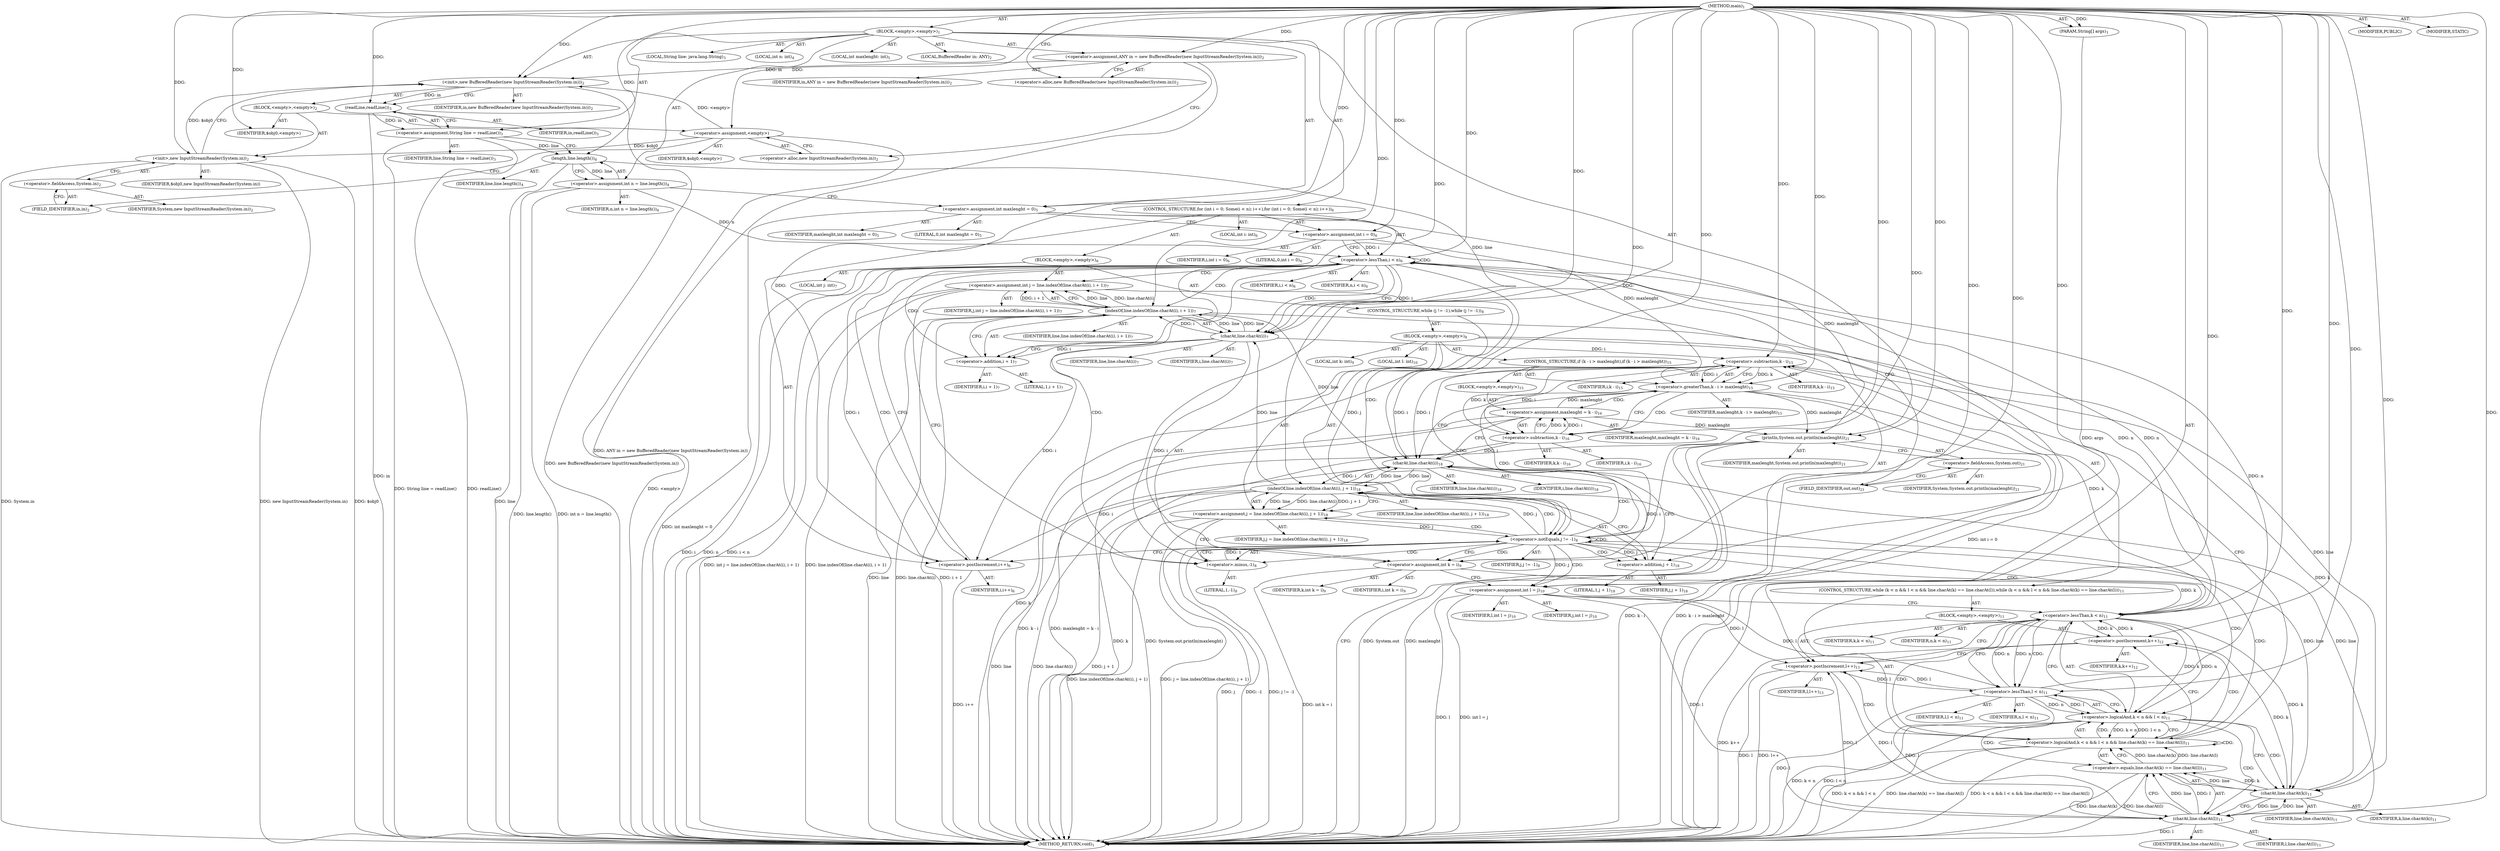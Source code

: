 digraph "main" {  
"19" [label = <(METHOD,main)<SUB>1</SUB>> ]
"20" [label = <(PARAM,String[] args)<SUB>1</SUB>> ]
"21" [label = <(BLOCK,&lt;empty&gt;,&lt;empty&gt;)<SUB>1</SUB>> ]
"4" [label = <(LOCAL,BufferedReader in: ANY)<SUB>2</SUB>> ]
"22" [label = <(&lt;operator&gt;.assignment,ANY in = new BufferedReader(new InputStreamReader(System.in)))<SUB>2</SUB>> ]
"23" [label = <(IDENTIFIER,in,ANY in = new BufferedReader(new InputStreamReader(System.in)))<SUB>2</SUB>> ]
"24" [label = <(&lt;operator&gt;.alloc,new BufferedReader(new InputStreamReader(System.in)))<SUB>2</SUB>> ]
"25" [label = <(&lt;init&gt;,new BufferedReader(new InputStreamReader(System.in)))<SUB>2</SUB>> ]
"3" [label = <(IDENTIFIER,in,new BufferedReader(new InputStreamReader(System.in)))<SUB>2</SUB>> ]
"26" [label = <(BLOCK,&lt;empty&gt;,&lt;empty&gt;)<SUB>2</SUB>> ]
"27" [label = <(&lt;operator&gt;.assignment,&lt;empty&gt;)> ]
"28" [label = <(IDENTIFIER,$obj0,&lt;empty&gt;)> ]
"29" [label = <(&lt;operator&gt;.alloc,new InputStreamReader(System.in))<SUB>2</SUB>> ]
"30" [label = <(&lt;init&gt;,new InputStreamReader(System.in))<SUB>2</SUB>> ]
"31" [label = <(IDENTIFIER,$obj0,new InputStreamReader(System.in))> ]
"32" [label = <(&lt;operator&gt;.fieldAccess,System.in)<SUB>2</SUB>> ]
"33" [label = <(IDENTIFIER,System,new InputStreamReader(System.in))<SUB>2</SUB>> ]
"34" [label = <(FIELD_IDENTIFIER,in,in)<SUB>2</SUB>> ]
"35" [label = <(IDENTIFIER,$obj0,&lt;empty&gt;)> ]
"36" [label = <(LOCAL,String line: java.lang.String)<SUB>3</SUB>> ]
"37" [label = <(&lt;operator&gt;.assignment,String line = readLine())<SUB>3</SUB>> ]
"38" [label = <(IDENTIFIER,line,String line = readLine())<SUB>3</SUB>> ]
"39" [label = <(readLine,readLine())<SUB>3</SUB>> ]
"40" [label = <(IDENTIFIER,in,readLine())<SUB>3</SUB>> ]
"41" [label = <(LOCAL,int n: int)<SUB>4</SUB>> ]
"42" [label = <(&lt;operator&gt;.assignment,int n = line.length())<SUB>4</SUB>> ]
"43" [label = <(IDENTIFIER,n,int n = line.length())<SUB>4</SUB>> ]
"44" [label = <(length,line.length())<SUB>4</SUB>> ]
"45" [label = <(IDENTIFIER,line,line.length())<SUB>4</SUB>> ]
"46" [label = <(LOCAL,int maxlenght: int)<SUB>5</SUB>> ]
"47" [label = <(&lt;operator&gt;.assignment,int maxlenght = 0)<SUB>5</SUB>> ]
"48" [label = <(IDENTIFIER,maxlenght,int maxlenght = 0)<SUB>5</SUB>> ]
"49" [label = <(LITERAL,0,int maxlenght = 0)<SUB>5</SUB>> ]
"50" [label = <(CONTROL_STRUCTURE,for (int i = 0; Some(i &lt; n); i++),for (int i = 0; Some(i &lt; n); i++))<SUB>6</SUB>> ]
"51" [label = <(LOCAL,int i: int)<SUB>6</SUB>> ]
"52" [label = <(&lt;operator&gt;.assignment,int i = 0)<SUB>6</SUB>> ]
"53" [label = <(IDENTIFIER,i,int i = 0)<SUB>6</SUB>> ]
"54" [label = <(LITERAL,0,int i = 0)<SUB>6</SUB>> ]
"55" [label = <(&lt;operator&gt;.lessThan,i &lt; n)<SUB>6</SUB>> ]
"56" [label = <(IDENTIFIER,i,i &lt; n)<SUB>6</SUB>> ]
"57" [label = <(IDENTIFIER,n,i &lt; n)<SUB>6</SUB>> ]
"58" [label = <(&lt;operator&gt;.postIncrement,i++)<SUB>6</SUB>> ]
"59" [label = <(IDENTIFIER,i,i++)<SUB>6</SUB>> ]
"60" [label = <(BLOCK,&lt;empty&gt;,&lt;empty&gt;)<SUB>6</SUB>> ]
"61" [label = <(LOCAL,int j: int)<SUB>7</SUB>> ]
"62" [label = <(&lt;operator&gt;.assignment,int j = line.indexOf(line.charAt(i), i + 1))<SUB>7</SUB>> ]
"63" [label = <(IDENTIFIER,j,int j = line.indexOf(line.charAt(i), i + 1))<SUB>7</SUB>> ]
"64" [label = <(indexOf,line.indexOf(line.charAt(i), i + 1))<SUB>7</SUB>> ]
"65" [label = <(IDENTIFIER,line,line.indexOf(line.charAt(i), i + 1))<SUB>7</SUB>> ]
"66" [label = <(charAt,line.charAt(i))<SUB>7</SUB>> ]
"67" [label = <(IDENTIFIER,line,line.charAt(i))<SUB>7</SUB>> ]
"68" [label = <(IDENTIFIER,i,line.charAt(i))<SUB>7</SUB>> ]
"69" [label = <(&lt;operator&gt;.addition,i + 1)<SUB>7</SUB>> ]
"70" [label = <(IDENTIFIER,i,i + 1)<SUB>7</SUB>> ]
"71" [label = <(LITERAL,1,i + 1)<SUB>7</SUB>> ]
"72" [label = <(CONTROL_STRUCTURE,while (j != -1),while (j != -1))<SUB>8</SUB>> ]
"73" [label = <(&lt;operator&gt;.notEquals,j != -1)<SUB>8</SUB>> ]
"74" [label = <(IDENTIFIER,j,j != -1)<SUB>8</SUB>> ]
"75" [label = <(&lt;operator&gt;.minus,-1)<SUB>8</SUB>> ]
"76" [label = <(LITERAL,1,-1)<SUB>8</SUB>> ]
"77" [label = <(BLOCK,&lt;empty&gt;,&lt;empty&gt;)<SUB>8</SUB>> ]
"78" [label = <(LOCAL,int k: int)<SUB>9</SUB>> ]
"79" [label = <(&lt;operator&gt;.assignment,int k = i)<SUB>9</SUB>> ]
"80" [label = <(IDENTIFIER,k,int k = i)<SUB>9</SUB>> ]
"81" [label = <(IDENTIFIER,i,int k = i)<SUB>9</SUB>> ]
"82" [label = <(LOCAL,int l: int)<SUB>10</SUB>> ]
"83" [label = <(&lt;operator&gt;.assignment,int l = j)<SUB>10</SUB>> ]
"84" [label = <(IDENTIFIER,l,int l = j)<SUB>10</SUB>> ]
"85" [label = <(IDENTIFIER,j,int l = j)<SUB>10</SUB>> ]
"86" [label = <(CONTROL_STRUCTURE,while (k &lt; n &amp;&amp; l &lt; n &amp;&amp; line.charAt(k) == line.charAt(l)),while (k &lt; n &amp;&amp; l &lt; n &amp;&amp; line.charAt(k) == line.charAt(l)))<SUB>11</SUB>> ]
"87" [label = <(&lt;operator&gt;.logicalAnd,k &lt; n &amp;&amp; l &lt; n &amp;&amp; line.charAt(k) == line.charAt(l))<SUB>11</SUB>> ]
"88" [label = <(&lt;operator&gt;.logicalAnd,k &lt; n &amp;&amp; l &lt; n)<SUB>11</SUB>> ]
"89" [label = <(&lt;operator&gt;.lessThan,k &lt; n)<SUB>11</SUB>> ]
"90" [label = <(IDENTIFIER,k,k &lt; n)<SUB>11</SUB>> ]
"91" [label = <(IDENTIFIER,n,k &lt; n)<SUB>11</SUB>> ]
"92" [label = <(&lt;operator&gt;.lessThan,l &lt; n)<SUB>11</SUB>> ]
"93" [label = <(IDENTIFIER,l,l &lt; n)<SUB>11</SUB>> ]
"94" [label = <(IDENTIFIER,n,l &lt; n)<SUB>11</SUB>> ]
"95" [label = <(&lt;operator&gt;.equals,line.charAt(k) == line.charAt(l))<SUB>11</SUB>> ]
"96" [label = <(charAt,line.charAt(k))<SUB>11</SUB>> ]
"97" [label = <(IDENTIFIER,line,line.charAt(k))<SUB>11</SUB>> ]
"98" [label = <(IDENTIFIER,k,line.charAt(k))<SUB>11</SUB>> ]
"99" [label = <(charAt,line.charAt(l))<SUB>11</SUB>> ]
"100" [label = <(IDENTIFIER,line,line.charAt(l))<SUB>11</SUB>> ]
"101" [label = <(IDENTIFIER,l,line.charAt(l))<SUB>11</SUB>> ]
"102" [label = <(BLOCK,&lt;empty&gt;,&lt;empty&gt;)<SUB>11</SUB>> ]
"103" [label = <(&lt;operator&gt;.postIncrement,k++)<SUB>12</SUB>> ]
"104" [label = <(IDENTIFIER,k,k++)<SUB>12</SUB>> ]
"105" [label = <(&lt;operator&gt;.postIncrement,l++)<SUB>13</SUB>> ]
"106" [label = <(IDENTIFIER,l,l++)<SUB>13</SUB>> ]
"107" [label = <(CONTROL_STRUCTURE,if (k - i &gt; maxlenght),if (k - i &gt; maxlenght))<SUB>15</SUB>> ]
"108" [label = <(&lt;operator&gt;.greaterThan,k - i &gt; maxlenght)<SUB>15</SUB>> ]
"109" [label = <(&lt;operator&gt;.subtraction,k - i)<SUB>15</SUB>> ]
"110" [label = <(IDENTIFIER,k,k - i)<SUB>15</SUB>> ]
"111" [label = <(IDENTIFIER,i,k - i)<SUB>15</SUB>> ]
"112" [label = <(IDENTIFIER,maxlenght,k - i &gt; maxlenght)<SUB>15</SUB>> ]
"113" [label = <(BLOCK,&lt;empty&gt;,&lt;empty&gt;)<SUB>15</SUB>> ]
"114" [label = <(&lt;operator&gt;.assignment,maxlenght = k - i)<SUB>16</SUB>> ]
"115" [label = <(IDENTIFIER,maxlenght,maxlenght = k - i)<SUB>16</SUB>> ]
"116" [label = <(&lt;operator&gt;.subtraction,k - i)<SUB>16</SUB>> ]
"117" [label = <(IDENTIFIER,k,k - i)<SUB>16</SUB>> ]
"118" [label = <(IDENTIFIER,i,k - i)<SUB>16</SUB>> ]
"119" [label = <(&lt;operator&gt;.assignment,j = line.indexOf(line.charAt(i), j + 1))<SUB>18</SUB>> ]
"120" [label = <(IDENTIFIER,j,j = line.indexOf(line.charAt(i), j + 1))<SUB>18</SUB>> ]
"121" [label = <(indexOf,line.indexOf(line.charAt(i), j + 1))<SUB>18</SUB>> ]
"122" [label = <(IDENTIFIER,line,line.indexOf(line.charAt(i), j + 1))<SUB>18</SUB>> ]
"123" [label = <(charAt,line.charAt(i))<SUB>18</SUB>> ]
"124" [label = <(IDENTIFIER,line,line.charAt(i))<SUB>18</SUB>> ]
"125" [label = <(IDENTIFIER,i,line.charAt(i))<SUB>18</SUB>> ]
"126" [label = <(&lt;operator&gt;.addition,j + 1)<SUB>18</SUB>> ]
"127" [label = <(IDENTIFIER,j,j + 1)<SUB>18</SUB>> ]
"128" [label = <(LITERAL,1,j + 1)<SUB>18</SUB>> ]
"129" [label = <(println,System.out.println(maxlenght))<SUB>21</SUB>> ]
"130" [label = <(&lt;operator&gt;.fieldAccess,System.out)<SUB>21</SUB>> ]
"131" [label = <(IDENTIFIER,System,System.out.println(maxlenght))<SUB>21</SUB>> ]
"132" [label = <(FIELD_IDENTIFIER,out,out)<SUB>21</SUB>> ]
"133" [label = <(IDENTIFIER,maxlenght,System.out.println(maxlenght))<SUB>21</SUB>> ]
"134" [label = <(MODIFIER,PUBLIC)> ]
"135" [label = <(MODIFIER,STATIC)> ]
"136" [label = <(METHOD_RETURN,void)<SUB>1</SUB>> ]
  "19" -> "20"  [ label = "AST: "] 
  "19" -> "21"  [ label = "AST: "] 
  "19" -> "134"  [ label = "AST: "] 
  "19" -> "135"  [ label = "AST: "] 
  "19" -> "136"  [ label = "AST: "] 
  "21" -> "4"  [ label = "AST: "] 
  "21" -> "22"  [ label = "AST: "] 
  "21" -> "25"  [ label = "AST: "] 
  "21" -> "36"  [ label = "AST: "] 
  "21" -> "37"  [ label = "AST: "] 
  "21" -> "41"  [ label = "AST: "] 
  "21" -> "42"  [ label = "AST: "] 
  "21" -> "46"  [ label = "AST: "] 
  "21" -> "47"  [ label = "AST: "] 
  "21" -> "50"  [ label = "AST: "] 
  "21" -> "129"  [ label = "AST: "] 
  "22" -> "23"  [ label = "AST: "] 
  "22" -> "24"  [ label = "AST: "] 
  "25" -> "3"  [ label = "AST: "] 
  "25" -> "26"  [ label = "AST: "] 
  "26" -> "27"  [ label = "AST: "] 
  "26" -> "30"  [ label = "AST: "] 
  "26" -> "35"  [ label = "AST: "] 
  "27" -> "28"  [ label = "AST: "] 
  "27" -> "29"  [ label = "AST: "] 
  "30" -> "31"  [ label = "AST: "] 
  "30" -> "32"  [ label = "AST: "] 
  "32" -> "33"  [ label = "AST: "] 
  "32" -> "34"  [ label = "AST: "] 
  "37" -> "38"  [ label = "AST: "] 
  "37" -> "39"  [ label = "AST: "] 
  "39" -> "40"  [ label = "AST: "] 
  "42" -> "43"  [ label = "AST: "] 
  "42" -> "44"  [ label = "AST: "] 
  "44" -> "45"  [ label = "AST: "] 
  "47" -> "48"  [ label = "AST: "] 
  "47" -> "49"  [ label = "AST: "] 
  "50" -> "51"  [ label = "AST: "] 
  "50" -> "52"  [ label = "AST: "] 
  "50" -> "55"  [ label = "AST: "] 
  "50" -> "58"  [ label = "AST: "] 
  "50" -> "60"  [ label = "AST: "] 
  "52" -> "53"  [ label = "AST: "] 
  "52" -> "54"  [ label = "AST: "] 
  "55" -> "56"  [ label = "AST: "] 
  "55" -> "57"  [ label = "AST: "] 
  "58" -> "59"  [ label = "AST: "] 
  "60" -> "61"  [ label = "AST: "] 
  "60" -> "62"  [ label = "AST: "] 
  "60" -> "72"  [ label = "AST: "] 
  "62" -> "63"  [ label = "AST: "] 
  "62" -> "64"  [ label = "AST: "] 
  "64" -> "65"  [ label = "AST: "] 
  "64" -> "66"  [ label = "AST: "] 
  "64" -> "69"  [ label = "AST: "] 
  "66" -> "67"  [ label = "AST: "] 
  "66" -> "68"  [ label = "AST: "] 
  "69" -> "70"  [ label = "AST: "] 
  "69" -> "71"  [ label = "AST: "] 
  "72" -> "73"  [ label = "AST: "] 
  "72" -> "77"  [ label = "AST: "] 
  "73" -> "74"  [ label = "AST: "] 
  "73" -> "75"  [ label = "AST: "] 
  "75" -> "76"  [ label = "AST: "] 
  "77" -> "78"  [ label = "AST: "] 
  "77" -> "79"  [ label = "AST: "] 
  "77" -> "82"  [ label = "AST: "] 
  "77" -> "83"  [ label = "AST: "] 
  "77" -> "86"  [ label = "AST: "] 
  "77" -> "107"  [ label = "AST: "] 
  "77" -> "119"  [ label = "AST: "] 
  "79" -> "80"  [ label = "AST: "] 
  "79" -> "81"  [ label = "AST: "] 
  "83" -> "84"  [ label = "AST: "] 
  "83" -> "85"  [ label = "AST: "] 
  "86" -> "87"  [ label = "AST: "] 
  "86" -> "102"  [ label = "AST: "] 
  "87" -> "88"  [ label = "AST: "] 
  "87" -> "95"  [ label = "AST: "] 
  "88" -> "89"  [ label = "AST: "] 
  "88" -> "92"  [ label = "AST: "] 
  "89" -> "90"  [ label = "AST: "] 
  "89" -> "91"  [ label = "AST: "] 
  "92" -> "93"  [ label = "AST: "] 
  "92" -> "94"  [ label = "AST: "] 
  "95" -> "96"  [ label = "AST: "] 
  "95" -> "99"  [ label = "AST: "] 
  "96" -> "97"  [ label = "AST: "] 
  "96" -> "98"  [ label = "AST: "] 
  "99" -> "100"  [ label = "AST: "] 
  "99" -> "101"  [ label = "AST: "] 
  "102" -> "103"  [ label = "AST: "] 
  "102" -> "105"  [ label = "AST: "] 
  "103" -> "104"  [ label = "AST: "] 
  "105" -> "106"  [ label = "AST: "] 
  "107" -> "108"  [ label = "AST: "] 
  "107" -> "113"  [ label = "AST: "] 
  "108" -> "109"  [ label = "AST: "] 
  "108" -> "112"  [ label = "AST: "] 
  "109" -> "110"  [ label = "AST: "] 
  "109" -> "111"  [ label = "AST: "] 
  "113" -> "114"  [ label = "AST: "] 
  "114" -> "115"  [ label = "AST: "] 
  "114" -> "116"  [ label = "AST: "] 
  "116" -> "117"  [ label = "AST: "] 
  "116" -> "118"  [ label = "AST: "] 
  "119" -> "120"  [ label = "AST: "] 
  "119" -> "121"  [ label = "AST: "] 
  "121" -> "122"  [ label = "AST: "] 
  "121" -> "123"  [ label = "AST: "] 
  "121" -> "126"  [ label = "AST: "] 
  "123" -> "124"  [ label = "AST: "] 
  "123" -> "125"  [ label = "AST: "] 
  "126" -> "127"  [ label = "AST: "] 
  "126" -> "128"  [ label = "AST: "] 
  "129" -> "130"  [ label = "AST: "] 
  "129" -> "133"  [ label = "AST: "] 
  "130" -> "131"  [ label = "AST: "] 
  "130" -> "132"  [ label = "AST: "] 
  "22" -> "29"  [ label = "CFG: "] 
  "25" -> "39"  [ label = "CFG: "] 
  "37" -> "44"  [ label = "CFG: "] 
  "42" -> "47"  [ label = "CFG: "] 
  "47" -> "52"  [ label = "CFG: "] 
  "129" -> "136"  [ label = "CFG: "] 
  "24" -> "22"  [ label = "CFG: "] 
  "39" -> "37"  [ label = "CFG: "] 
  "44" -> "42"  [ label = "CFG: "] 
  "52" -> "55"  [ label = "CFG: "] 
  "55" -> "66"  [ label = "CFG: "] 
  "55" -> "132"  [ label = "CFG: "] 
  "58" -> "55"  [ label = "CFG: "] 
  "130" -> "129"  [ label = "CFG: "] 
  "27" -> "34"  [ label = "CFG: "] 
  "30" -> "25"  [ label = "CFG: "] 
  "62" -> "75"  [ label = "CFG: "] 
  "132" -> "130"  [ label = "CFG: "] 
  "29" -> "27"  [ label = "CFG: "] 
  "32" -> "30"  [ label = "CFG: "] 
  "64" -> "62"  [ label = "CFG: "] 
  "73" -> "79"  [ label = "CFG: "] 
  "73" -> "58"  [ label = "CFG: "] 
  "34" -> "32"  [ label = "CFG: "] 
  "66" -> "69"  [ label = "CFG: "] 
  "69" -> "64"  [ label = "CFG: "] 
  "75" -> "73"  [ label = "CFG: "] 
  "79" -> "83"  [ label = "CFG: "] 
  "83" -> "89"  [ label = "CFG: "] 
  "119" -> "75"  [ label = "CFG: "] 
  "87" -> "103"  [ label = "CFG: "] 
  "87" -> "109"  [ label = "CFG: "] 
  "108" -> "116"  [ label = "CFG: "] 
  "108" -> "123"  [ label = "CFG: "] 
  "121" -> "119"  [ label = "CFG: "] 
  "88" -> "87"  [ label = "CFG: "] 
  "88" -> "96"  [ label = "CFG: "] 
  "95" -> "87"  [ label = "CFG: "] 
  "103" -> "105"  [ label = "CFG: "] 
  "105" -> "89"  [ label = "CFG: "] 
  "109" -> "108"  [ label = "CFG: "] 
  "114" -> "123"  [ label = "CFG: "] 
  "123" -> "126"  [ label = "CFG: "] 
  "126" -> "121"  [ label = "CFG: "] 
  "89" -> "88"  [ label = "CFG: "] 
  "89" -> "92"  [ label = "CFG: "] 
  "92" -> "88"  [ label = "CFG: "] 
  "96" -> "99"  [ label = "CFG: "] 
  "99" -> "95"  [ label = "CFG: "] 
  "116" -> "114"  [ label = "CFG: "] 
  "19" -> "24"  [ label = "CFG: "] 
  "20" -> "136"  [ label = "DDG: args"] 
  "22" -> "136"  [ label = "DDG: ANY in = new BufferedReader(new InputStreamReader(System.in))"] 
  "27" -> "136"  [ label = "DDG: &lt;empty&gt;"] 
  "30" -> "136"  [ label = "DDG: $obj0"] 
  "30" -> "136"  [ label = "DDG: System.in"] 
  "30" -> "136"  [ label = "DDG: new InputStreamReader(System.in)"] 
  "25" -> "136"  [ label = "DDG: new BufferedReader(new InputStreamReader(System.in))"] 
  "39" -> "136"  [ label = "DDG: in"] 
  "37" -> "136"  [ label = "DDG: readLine()"] 
  "37" -> "136"  [ label = "DDG: String line = readLine()"] 
  "44" -> "136"  [ label = "DDG: line"] 
  "42" -> "136"  [ label = "DDG: line.length()"] 
  "42" -> "136"  [ label = "DDG: int n = line.length()"] 
  "47" -> "136"  [ label = "DDG: int maxlenght = 0"] 
  "52" -> "136"  [ label = "DDG: int i = 0"] 
  "55" -> "136"  [ label = "DDG: i"] 
  "55" -> "136"  [ label = "DDG: n"] 
  "55" -> "136"  [ label = "DDG: i &lt; n"] 
  "129" -> "136"  [ label = "DDG: System.out"] 
  "129" -> "136"  [ label = "DDG: maxlenght"] 
  "129" -> "136"  [ label = "DDG: System.out.println(maxlenght)"] 
  "64" -> "136"  [ label = "DDG: line"] 
  "64" -> "136"  [ label = "DDG: line.charAt(i)"] 
  "64" -> "136"  [ label = "DDG: i + 1"] 
  "62" -> "136"  [ label = "DDG: line.indexOf(line.charAt(i), i + 1)"] 
  "62" -> "136"  [ label = "DDG: int j = line.indexOf(line.charAt(i), i + 1)"] 
  "73" -> "136"  [ label = "DDG: j"] 
  "73" -> "136"  [ label = "DDG: -1"] 
  "73" -> "136"  [ label = "DDG: j != -1"] 
  "58" -> "136"  [ label = "DDG: i++"] 
  "79" -> "136"  [ label = "DDG: int k = i"] 
  "83" -> "136"  [ label = "DDG: l"] 
  "83" -> "136"  [ label = "DDG: int l = j"] 
  "88" -> "136"  [ label = "DDG: k &lt; n"] 
  "92" -> "136"  [ label = "DDG: l"] 
  "88" -> "136"  [ label = "DDG: l &lt; n"] 
  "87" -> "136"  [ label = "DDG: k &lt; n &amp;&amp; l &lt; n"] 
  "95" -> "136"  [ label = "DDG: line.charAt(k)"] 
  "99" -> "136"  [ label = "DDG: l"] 
  "95" -> "136"  [ label = "DDG: line.charAt(l)"] 
  "87" -> "136"  [ label = "DDG: line.charAt(k) == line.charAt(l)"] 
  "87" -> "136"  [ label = "DDG: k &lt; n &amp;&amp; l &lt; n &amp;&amp; line.charAt(k) == line.charAt(l)"] 
  "109" -> "136"  [ label = "DDG: k"] 
  "108" -> "136"  [ label = "DDG: k - i"] 
  "108" -> "136"  [ label = "DDG: k - i &gt; maxlenght"] 
  "116" -> "136"  [ label = "DDG: k"] 
  "114" -> "136"  [ label = "DDG: k - i"] 
  "114" -> "136"  [ label = "DDG: maxlenght = k - i"] 
  "121" -> "136"  [ label = "DDG: line"] 
  "121" -> "136"  [ label = "DDG: line.charAt(i)"] 
  "121" -> "136"  [ label = "DDG: j + 1"] 
  "119" -> "136"  [ label = "DDG: line.indexOf(line.charAt(i), j + 1)"] 
  "119" -> "136"  [ label = "DDG: j = line.indexOf(line.charAt(i), j + 1)"] 
  "103" -> "136"  [ label = "DDG: k++"] 
  "105" -> "136"  [ label = "DDG: l"] 
  "105" -> "136"  [ label = "DDG: l++"] 
  "19" -> "20"  [ label = "DDG: "] 
  "19" -> "22"  [ label = "DDG: "] 
  "39" -> "37"  [ label = "DDG: in"] 
  "44" -> "42"  [ label = "DDG: line"] 
  "19" -> "47"  [ label = "DDG: "] 
  "22" -> "25"  [ label = "DDG: in"] 
  "19" -> "25"  [ label = "DDG: "] 
  "27" -> "25"  [ label = "DDG: &lt;empty&gt;"] 
  "30" -> "25"  [ label = "DDG: $obj0"] 
  "19" -> "52"  [ label = "DDG: "] 
  "47" -> "129"  [ label = "DDG: maxlenght"] 
  "108" -> "129"  [ label = "DDG: maxlenght"] 
  "114" -> "129"  [ label = "DDG: maxlenght"] 
  "19" -> "129"  [ label = "DDG: "] 
  "19" -> "27"  [ label = "DDG: "] 
  "19" -> "35"  [ label = "DDG: "] 
  "25" -> "39"  [ label = "DDG: in"] 
  "19" -> "39"  [ label = "DDG: "] 
  "37" -> "44"  [ label = "DDG: line"] 
  "19" -> "44"  [ label = "DDG: "] 
  "52" -> "55"  [ label = "DDG: i"] 
  "58" -> "55"  [ label = "DDG: i"] 
  "19" -> "55"  [ label = "DDG: "] 
  "42" -> "55"  [ label = "DDG: n"] 
  "89" -> "55"  [ label = "DDG: n"] 
  "92" -> "55"  [ label = "DDG: n"] 
  "123" -> "58"  [ label = "DDG: i"] 
  "19" -> "58"  [ label = "DDG: "] 
  "66" -> "58"  [ label = "DDG: i"] 
  "64" -> "62"  [ label = "DDG: line"] 
  "64" -> "62"  [ label = "DDG: line.charAt(i)"] 
  "64" -> "62"  [ label = "DDG: i + 1"] 
  "27" -> "30"  [ label = "DDG: $obj0"] 
  "19" -> "30"  [ label = "DDG: "] 
  "66" -> "64"  [ label = "DDG: line"] 
  "19" -> "64"  [ label = "DDG: "] 
  "66" -> "64"  [ label = "DDG: i"] 
  "62" -> "73"  [ label = "DDG: j"] 
  "119" -> "73"  [ label = "DDG: j"] 
  "19" -> "73"  [ label = "DDG: "] 
  "75" -> "73"  [ label = "DDG: 1"] 
  "123" -> "79"  [ label = "DDG: i"] 
  "19" -> "79"  [ label = "DDG: "] 
  "66" -> "79"  [ label = "DDG: i"] 
  "73" -> "83"  [ label = "DDG: j"] 
  "19" -> "83"  [ label = "DDG: "] 
  "121" -> "119"  [ label = "DDG: line"] 
  "121" -> "119"  [ label = "DDG: line.charAt(i)"] 
  "121" -> "119"  [ label = "DDG: j + 1"] 
  "44" -> "66"  [ label = "DDG: line"] 
  "64" -> "66"  [ label = "DDG: line"] 
  "121" -> "66"  [ label = "DDG: line"] 
  "19" -> "66"  [ label = "DDG: "] 
  "55" -> "66"  [ label = "DDG: i"] 
  "66" -> "69"  [ label = "DDG: i"] 
  "19" -> "69"  [ label = "DDG: "] 
  "19" -> "75"  [ label = "DDG: "] 
  "88" -> "87"  [ label = "DDG: k &lt; n"] 
  "88" -> "87"  [ label = "DDG: l &lt; n"] 
  "95" -> "87"  [ label = "DDG: line.charAt(k)"] 
  "95" -> "87"  [ label = "DDG: line.charAt(l)"] 
  "109" -> "108"  [ label = "DDG: k"] 
  "109" -> "108"  [ label = "DDG: i"] 
  "47" -> "108"  [ label = "DDG: maxlenght"] 
  "114" -> "108"  [ label = "DDG: maxlenght"] 
  "19" -> "108"  [ label = "DDG: "] 
  "116" -> "114"  [ label = "DDG: k"] 
  "116" -> "114"  [ label = "DDG: i"] 
  "123" -> "121"  [ label = "DDG: line"] 
  "19" -> "121"  [ label = "DDG: "] 
  "123" -> "121"  [ label = "DDG: i"] 
  "73" -> "121"  [ label = "DDG: j"] 
  "89" -> "88"  [ label = "DDG: k"] 
  "89" -> "88"  [ label = "DDG: n"] 
  "92" -> "88"  [ label = "DDG: l"] 
  "92" -> "88"  [ label = "DDG: n"] 
  "96" -> "95"  [ label = "DDG: line"] 
  "96" -> "95"  [ label = "DDG: k"] 
  "99" -> "95"  [ label = "DDG: line"] 
  "99" -> "95"  [ label = "DDG: l"] 
  "89" -> "103"  [ label = "DDG: k"] 
  "96" -> "103"  [ label = "DDG: k"] 
  "19" -> "103"  [ label = "DDG: "] 
  "83" -> "105"  [ label = "DDG: l"] 
  "92" -> "105"  [ label = "DDG: l"] 
  "99" -> "105"  [ label = "DDG: l"] 
  "19" -> "105"  [ label = "DDG: "] 
  "89" -> "109"  [ label = "DDG: k"] 
  "96" -> "109"  [ label = "DDG: k"] 
  "19" -> "109"  [ label = "DDG: "] 
  "123" -> "109"  [ label = "DDG: i"] 
  "66" -> "109"  [ label = "DDG: i"] 
  "64" -> "123"  [ label = "DDG: line"] 
  "99" -> "123"  [ label = "DDG: line"] 
  "121" -> "123"  [ label = "DDG: line"] 
  "19" -> "123"  [ label = "DDG: "] 
  "109" -> "123"  [ label = "DDG: i"] 
  "116" -> "123"  [ label = "DDG: i"] 
  "19" -> "126"  [ label = "DDG: "] 
  "73" -> "126"  [ label = "DDG: j"] 
  "79" -> "89"  [ label = "DDG: k"] 
  "103" -> "89"  [ label = "DDG: k"] 
  "19" -> "89"  [ label = "DDG: "] 
  "55" -> "89"  [ label = "DDG: n"] 
  "92" -> "89"  [ label = "DDG: n"] 
  "83" -> "92"  [ label = "DDG: l"] 
  "105" -> "92"  [ label = "DDG: l"] 
  "19" -> "92"  [ label = "DDG: "] 
  "89" -> "92"  [ label = "DDG: n"] 
  "64" -> "96"  [ label = "DDG: line"] 
  "99" -> "96"  [ label = "DDG: line"] 
  "121" -> "96"  [ label = "DDG: line"] 
  "19" -> "96"  [ label = "DDG: "] 
  "89" -> "96"  [ label = "DDG: k"] 
  "96" -> "99"  [ label = "DDG: line"] 
  "19" -> "99"  [ label = "DDG: "] 
  "83" -> "99"  [ label = "DDG: l"] 
  "92" -> "99"  [ label = "DDG: l"] 
  "105" -> "99"  [ label = "DDG: l"] 
  "109" -> "116"  [ label = "DDG: k"] 
  "19" -> "116"  [ label = "DDG: "] 
  "109" -> "116"  [ label = "DDG: i"] 
  "55" -> "73"  [ label = "CDG: "] 
  "55" -> "64"  [ label = "CDG: "] 
  "55" -> "66"  [ label = "CDG: "] 
  "55" -> "75"  [ label = "CDG: "] 
  "55" -> "69"  [ label = "CDG: "] 
  "55" -> "58"  [ label = "CDG: "] 
  "55" -> "55"  [ label = "CDG: "] 
  "55" -> "62"  [ label = "CDG: "] 
  "73" -> "73"  [ label = "CDG: "] 
  "73" -> "89"  [ label = "CDG: "] 
  "73" -> "75"  [ label = "CDG: "] 
  "73" -> "119"  [ label = "CDG: "] 
  "73" -> "121"  [ label = "CDG: "] 
  "73" -> "123"  [ label = "CDG: "] 
  "73" -> "87"  [ label = "CDG: "] 
  "73" -> "126"  [ label = "CDG: "] 
  "73" -> "79"  [ label = "CDG: "] 
  "73" -> "83"  [ label = "CDG: "] 
  "73" -> "88"  [ label = "CDG: "] 
  "73" -> "108"  [ label = "CDG: "] 
  "73" -> "109"  [ label = "CDG: "] 
  "87" -> "89"  [ label = "CDG: "] 
  "87" -> "103"  [ label = "CDG: "] 
  "87" -> "87"  [ label = "CDG: "] 
  "87" -> "105"  [ label = "CDG: "] 
  "87" -> "88"  [ label = "CDG: "] 
  "108" -> "116"  [ label = "CDG: "] 
  "108" -> "114"  [ label = "CDG: "] 
  "88" -> "96"  [ label = "CDG: "] 
  "88" -> "99"  [ label = "CDG: "] 
  "88" -> "95"  [ label = "CDG: "] 
  "89" -> "92"  [ label = "CDG: "] 
}
